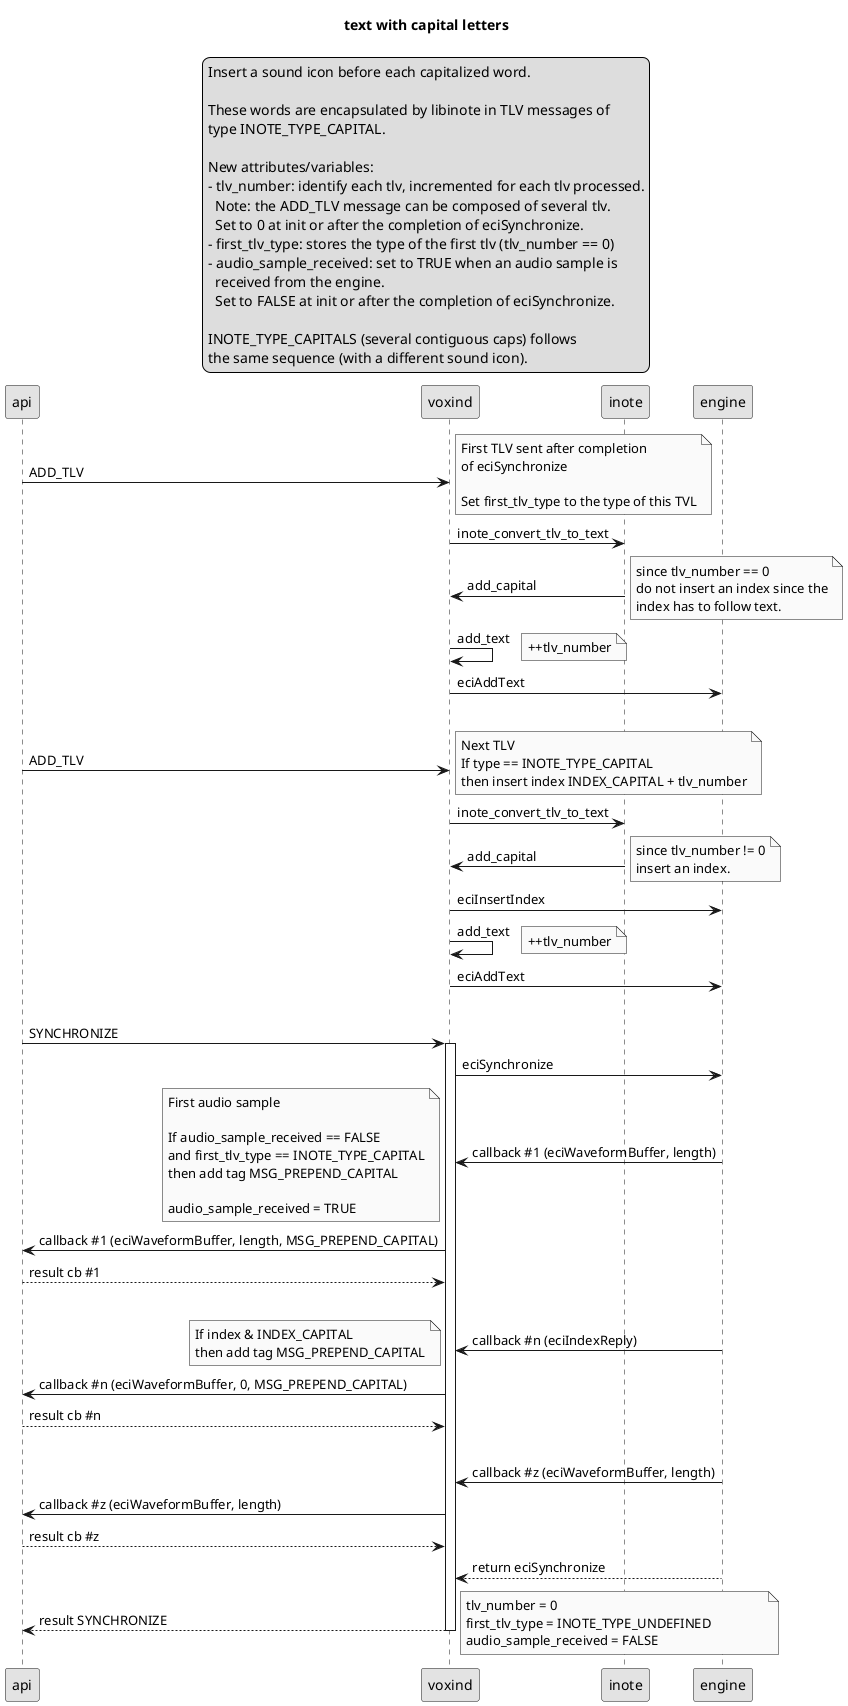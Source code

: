 @startuml
title text with capital letters
skinparam monochrome true
legend top
	Insert a sound icon before each capitalized word.

	These words are encapsulated by libinote in TLV messages of
	type INOTE_TYPE_CAPITAL.
	
	New attributes/variables:
	- tlv_number: identify each tlv, incremented for each tlv processed.
	  Note: the ADD_TLV message can be composed of several tlv.
	  Set to 0 at init or after the completion of eciSynchronize.
	- first_tlv_type: stores the type of the first tlv (tlv_number == 0)
	- audio_sample_received: set to TRUE when an audio sample is
	  received from the engine.
	  Set to FALSE at init or after the completion of eciSynchronize.

	INOTE_TYPE_CAPITALS (several contiguous caps) follows
	the same sequence (with a different sound icon).
end legend
api -> voxind : ADD_TLV
note right
	First TLV sent after completion
	of eciSynchronize
			
	Set first_tlv_type to the type of this TVL
end note
voxind -> inote : inote_convert_tlv_to_text
inote -> voxind : add_capital
note right
	since tlv_number == 0
	do not insert an index since the
	index has to follow text.
end note	
voxind -> voxind : add_text
note right
	++tlv_number
end note	
voxind -> engine : eciAddText
|||
api -> voxind : ADD_TLV
note right
	Next TLV
	If type == INOTE_TYPE_CAPITAL
	then insert index INDEX_CAPITAL + tlv_number
end note
voxind -> inote : inote_convert_tlv_to_text
inote -> voxind : add_capital
note right
	since tlv_number != 0
	insert an index.
end note	
voxind -> engine : eciInsertIndex
voxind -> voxind : add_text
note right
	++tlv_number
end note	
voxind -> engine : eciAddText
|||
api -> voxind : SYNCHRONIZE
activate voxind
voxind -> engine : eciSynchronize
engine -> voxind : callback #1 (eciWaveformBuffer, length)
note left
	First audio sample

	If audio_sample_received == FALSE
	and first_tlv_type == INOTE_TYPE_CAPITAL
	then add tag MSG_PREPEND_CAPITAL

	audio_sample_received = TRUE
end note
voxind -> api : callback #1 (eciWaveformBuffer, length, MSG_PREPEND_CAPITAL)
api --> voxind : result cb #1
|||
engine -> voxind: callback #n (eciIndexReply)
note left
	If index & INDEX_CAPITAL
	then add tag MSG_PREPEND_CAPITAL
end note
voxind -> api : callback #n (eciWaveformBuffer, 0, MSG_PREPEND_CAPITAL)
api --> voxind : result cb #n
|||
engine -> voxind : callback #z (eciWaveformBuffer, length)
voxind -> api : callback #z (eciWaveformBuffer, length)
api --> voxind : result cb #z

engine --> voxind : return eciSynchronize
voxind --> api : result SYNCHRONIZE
note right
	tlv_number = 0
	first_tlv_type = INOTE_TYPE_UNDEFINED		
	audio_sample_received = FALSE
end note
deactivate voxind
@enduml
